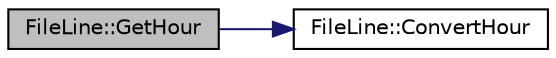 digraph "FileLine::GetHour"
{
 // LATEX_PDF_SIZE
  edge [fontname="Helvetica",fontsize="10",labelfontname="Helvetica",labelfontsize="10"];
  node [fontname="Helvetica",fontsize="10",shape=record];
  rankdir="LR";
  Node1 [label="FileLine::GetHour",height=0.2,width=0.4,color="black", fillcolor="grey75", style="filled", fontcolor="black",tooltip="Funkcja zwracająca jedną z godzin, o której możemy rozpocząć podróż"];
  Node1 -> Node2 [color="midnightblue",fontsize="10",style="solid",fontname="Helvetica"];
  Node2 [label="FileLine::ConvertHour",height=0.2,width=0.4,color="black", fillcolor="white", style="filled",URL="$de/dc2/class_file_line.html#af2923f728d370baad627563af13cc729",tooltip="Funkcja, która zwraca daną godzinę w postaci liczby minut w godzinie (np. 1:20 to 80)"];
}
